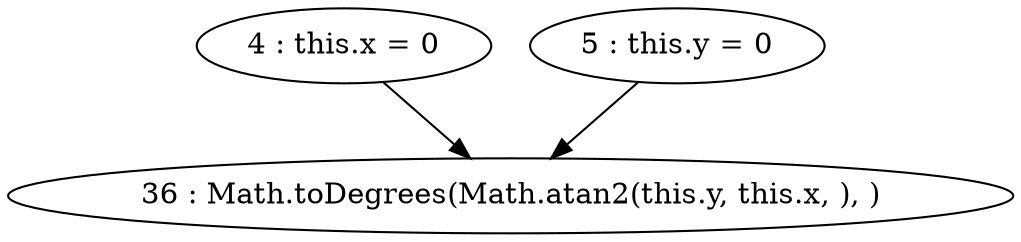 digraph G {
"4 : this.x = 0"
"4 : this.x = 0" -> "36 : Math.toDegrees(Math.atan2(this.y, this.x, ), )"
"5 : this.y = 0"
"5 : this.y = 0" -> "36 : Math.toDegrees(Math.atan2(this.y, this.x, ), )"
"36 : Math.toDegrees(Math.atan2(this.y, this.x, ), )"
}